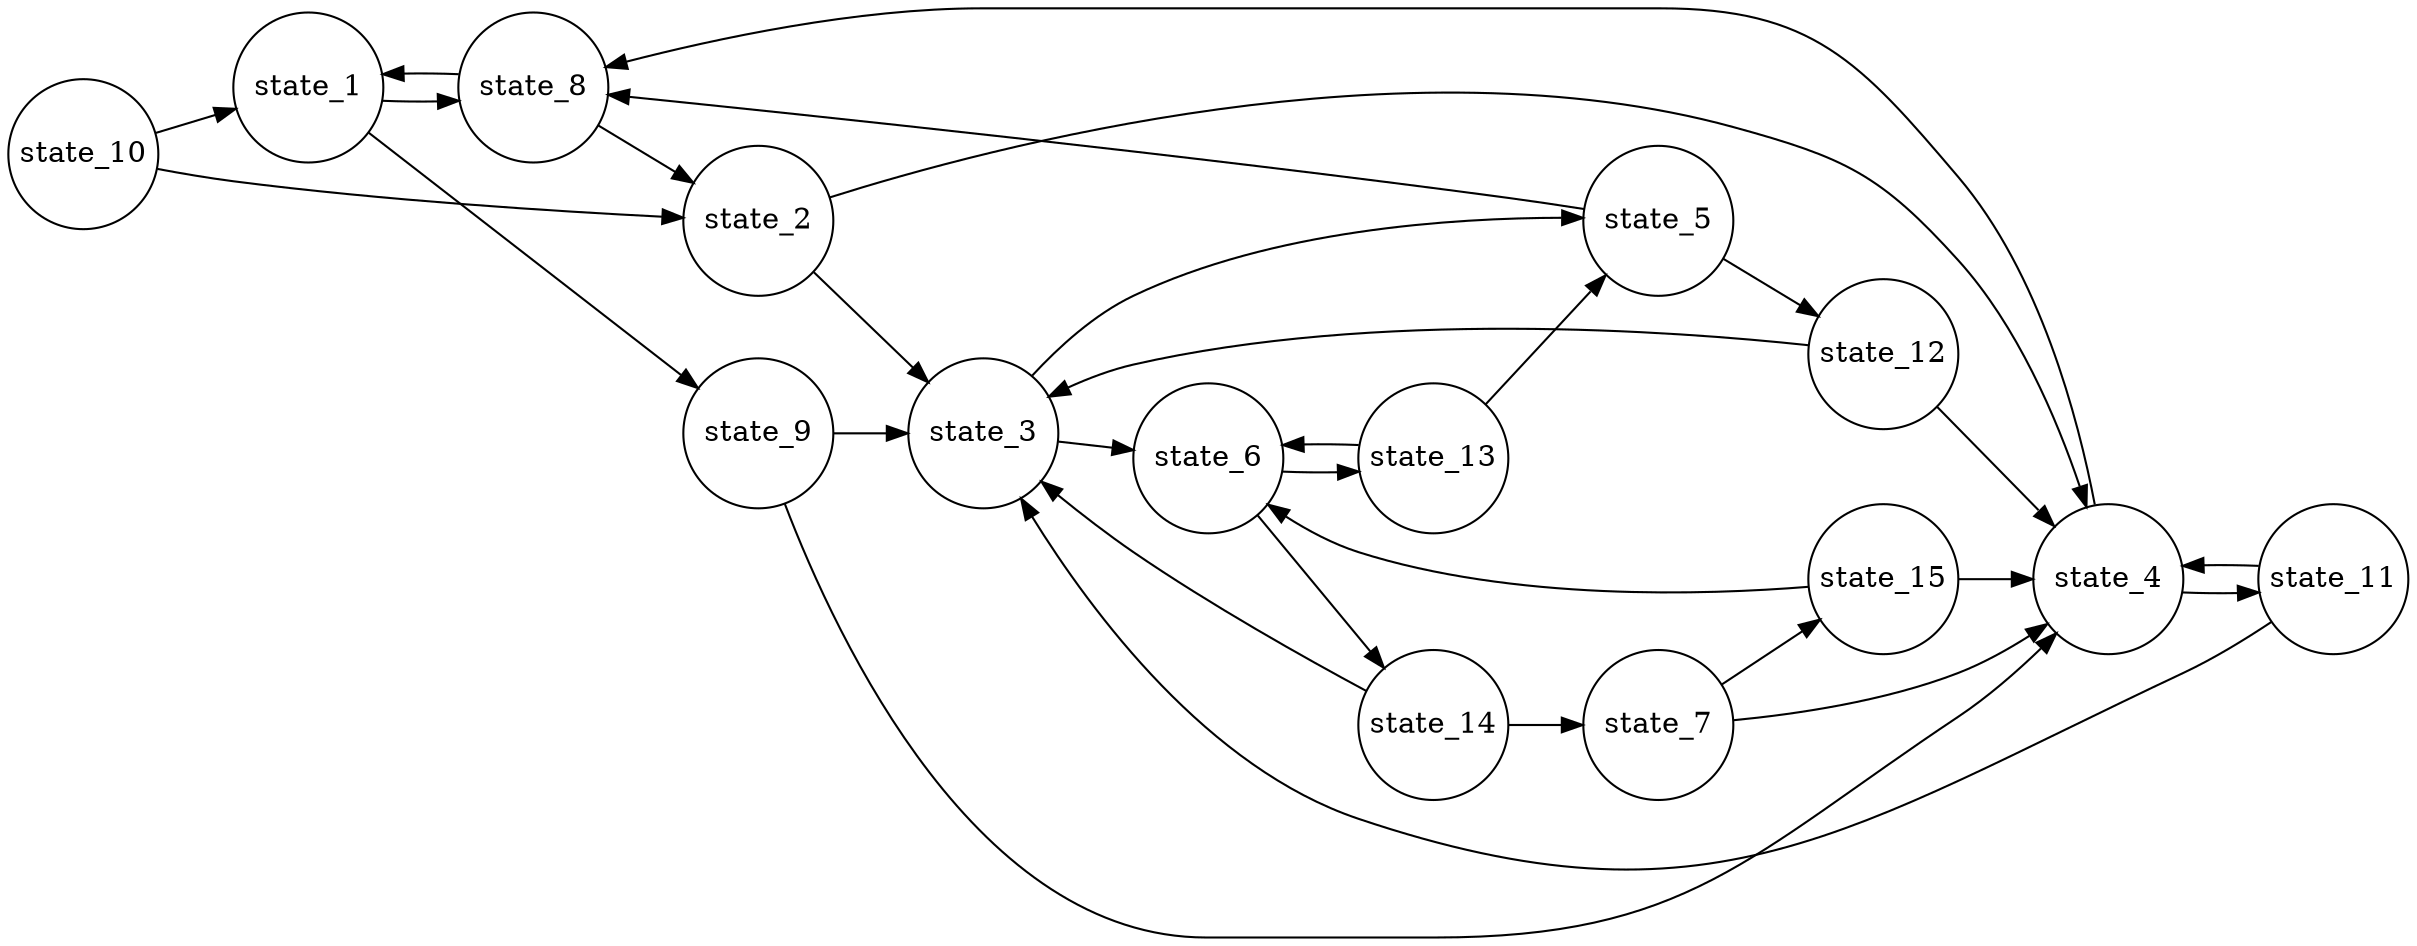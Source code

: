 #Total states is 0, including 0 states and 0 newstates
#Total transisions is 0, including 0 transistions and 0 new transitions
digraph finite_state_machine {
	rankdir=LR;
	size="20,20";
	resolution="300";
	overlap=false;

	node [shape = circle, fixedsize=true, width = 1, color = red, style = filled];

	node [shape = circle, color = black, style = unfilled];
	state_1;
 	state_10;
 	state_11;
 	state_12;
 	state_13;
 	state_14;
 	state_15;
 	state_2;
 	state_3;
 	state_4;
 	state_5;
 	state_6;
 	state_7;
 	state_8;
 	state_9;
 	state_1 -> state_8;
	state_1 -> state_9;
	state_10 -> state_1;
	state_10 -> state_2;
	state_11 -> state_3;
	state_11 -> state_4;
	state_12 -> state_3;
	state_12 -> state_4;
	state_13 -> state_5;
	state_13 -> state_6;
	state_14 -> state_3;
	state_14 -> state_7;
	state_15 -> state_4;
	state_15 -> state_6;
	state_2 -> state_3;
	state_2 -> state_4;
	state_3 -> state_5;
	state_3 -> state_6;
	state_4 -> state_11;
	state_4 -> state_8;
	state_5 -> state_12;
	state_5 -> state_8;
	state_6 -> state_13;
	state_6 -> state_14;
	state_7 -> state_15;
	state_7 -> state_4;
	state_8 -> state_1;
	state_8 -> state_2;
	state_9 -> state_3;
	state_9 -> state_4;
}
